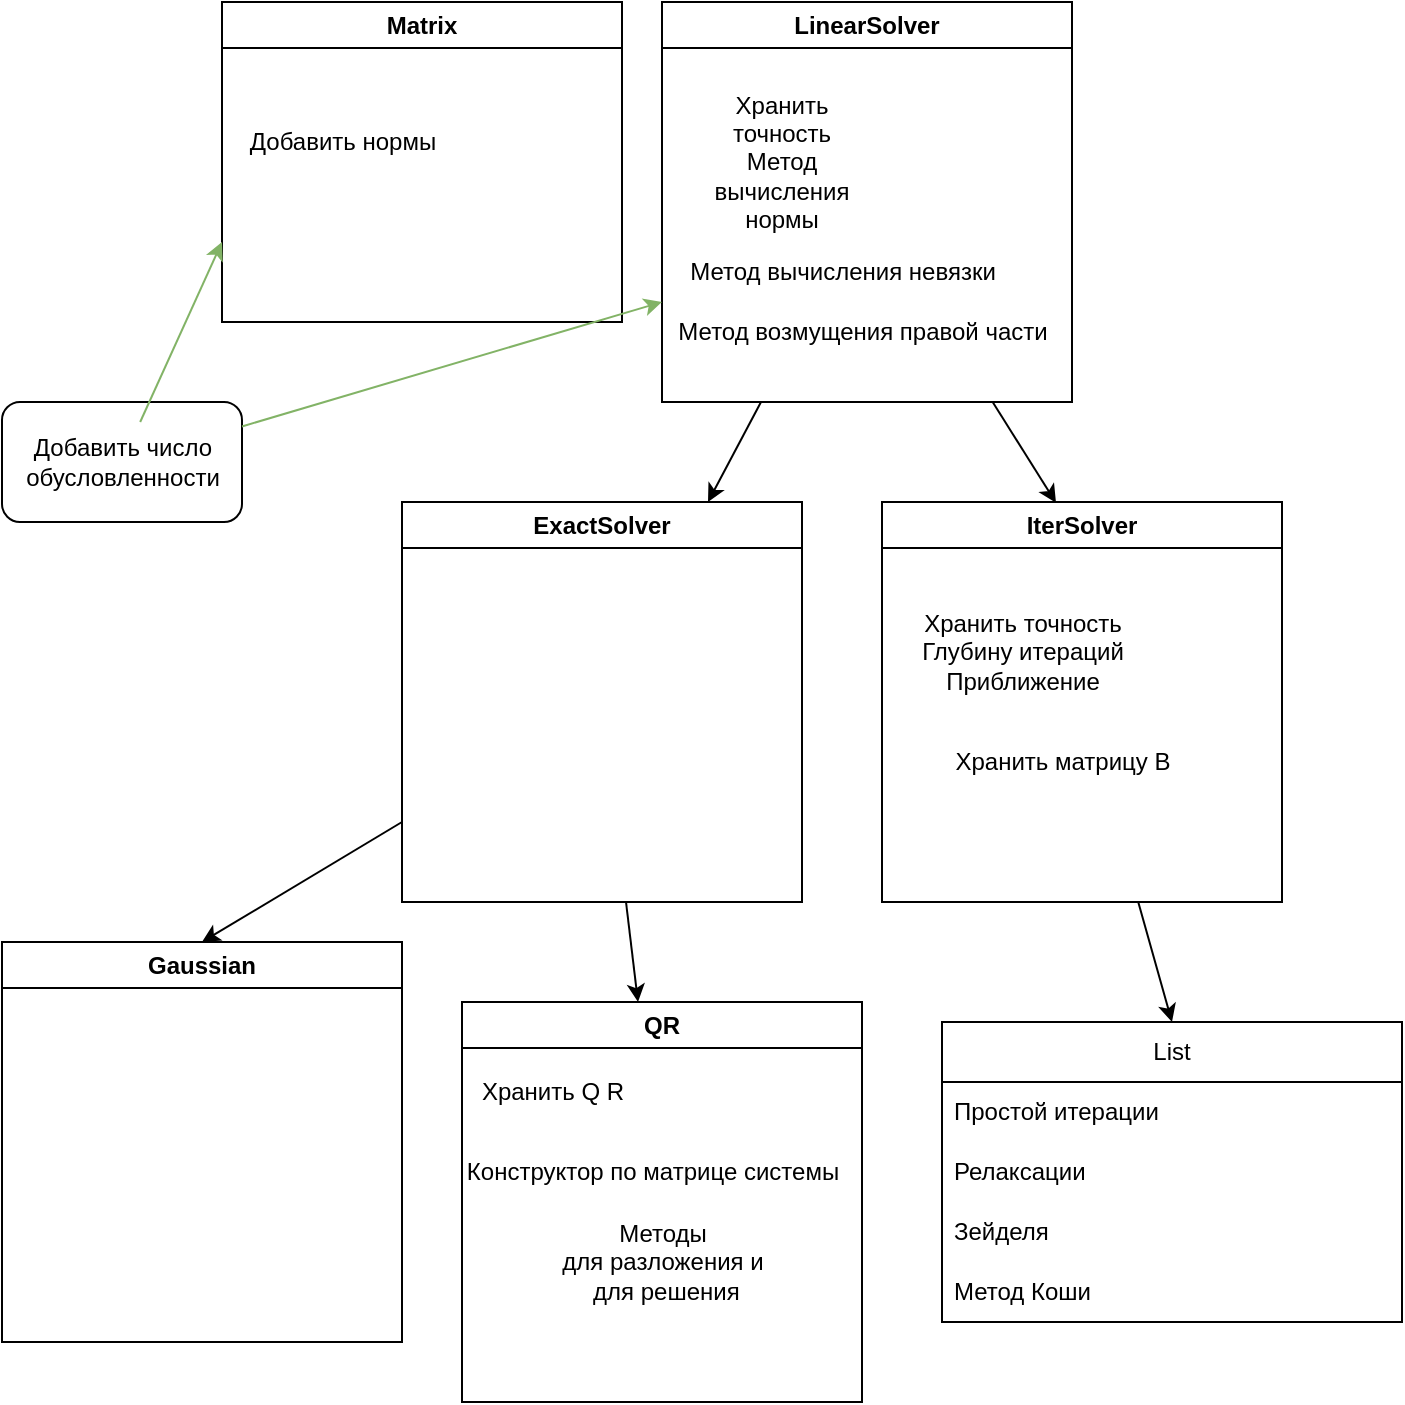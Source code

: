 <mxfile>
    <diagram id="vqAU6cH7uQoncSve0by1" name="Page-1">
        <mxGraphModel dx="861" dy="801" grid="1" gridSize="10" guides="1" tooltips="1" connect="1" arrows="1" fold="1" page="1" pageScale="1" pageWidth="850" pageHeight="1100" math="0" shadow="0">
            <root>
                <mxCell id="0"/>
                <mxCell id="1" parent="0"/>
                <mxCell id="71" value="" style="rounded=1;whiteSpace=wrap;html=1;" vertex="1" parent="1">
                    <mxGeometry x="50" y="250" width="120" height="60" as="geometry"/>
                </mxCell>
                <mxCell id="39" value="Matrix" style="swimlane;whiteSpace=wrap;html=1;" vertex="1" parent="1">
                    <mxGeometry x="160" y="50" width="200" height="160" as="geometry">
                        <mxRectangle x="310" y="70" width="80" height="30" as="alternateBounds"/>
                    </mxGeometry>
                </mxCell>
                <mxCell id="52" style="edgeStyle=none;html=1;" edge="1" parent="1" source="42" target="44">
                    <mxGeometry relative="1" as="geometry"/>
                </mxCell>
                <mxCell id="53" style="edgeStyle=none;html=1;entryX=0.435;entryY=0.002;entryDx=0;entryDy=0;entryPerimeter=0;" edge="1" parent="1" source="42" target="45">
                    <mxGeometry relative="1" as="geometry"/>
                </mxCell>
                <mxCell id="42" value="LinearSolver" style="swimlane;whiteSpace=wrap;html=1;movable=1;resizable=1;rotatable=1;deletable=1;editable=1;connectable=1;" vertex="1" parent="1">
                    <mxGeometry x="380" y="50" width="205" height="200" as="geometry">
                        <mxRectangle x="380" y="50" width="140" height="30" as="alternateBounds"/>
                    </mxGeometry>
                </mxCell>
                <mxCell id="67" value="Хранить точность&lt;br&gt;Метод вычисления нормы" style="text;html=1;strokeColor=none;fillColor=none;align=center;verticalAlign=middle;whiteSpace=wrap;rounded=0;" vertex="1" parent="42">
                    <mxGeometry x="30" y="65" width="60" height="30" as="geometry"/>
                </mxCell>
                <mxCell id="76" value="Метод вычисления невязки" style="text;html=1;align=center;verticalAlign=middle;resizable=0;points=[];autosize=1;strokeColor=none;fillColor=none;" vertex="1" parent="42">
                    <mxGeometry y="120" width="180" height="30" as="geometry"/>
                </mxCell>
                <mxCell id="77" value="Метод возмущения правой части" style="text;html=1;align=center;verticalAlign=middle;resizable=0;points=[];autosize=1;strokeColor=none;fillColor=none;" vertex="1" parent="42">
                    <mxGeometry x="-5" y="150" width="210" height="30" as="geometry"/>
                </mxCell>
                <mxCell id="58" style="edgeStyle=none;html=1;" edge="1" parent="1" source="44" target="50">
                    <mxGeometry relative="1" as="geometry"/>
                </mxCell>
                <mxCell id="59" style="edgeStyle=none;html=1;entryX=0.5;entryY=0;entryDx=0;entryDy=0;" edge="1" parent="1" source="44" target="51">
                    <mxGeometry relative="1" as="geometry"/>
                </mxCell>
                <mxCell id="44" value="ExactSolver" style="swimlane;whiteSpace=wrap;html=1;" vertex="1" parent="1">
                    <mxGeometry x="250" y="300" width="200" height="200" as="geometry">
                        <mxRectangle x="310" y="360" width="140" height="30" as="alternateBounds"/>
                    </mxGeometry>
                </mxCell>
                <mxCell id="54" style="edgeStyle=none;html=1;entryX=0.5;entryY=0;entryDx=0;entryDy=0;" edge="1" parent="1" source="45" target="46">
                    <mxGeometry relative="1" as="geometry"/>
                </mxCell>
                <mxCell id="45" value="IterSolver" style="swimlane;whiteSpace=wrap;html=1;startSize=23;" vertex="1" parent="1">
                    <mxGeometry x="490" y="300" width="200" height="200" as="geometry"/>
                </mxCell>
                <mxCell id="66" value="Хранить точность&lt;br&gt;Глубину итераций&lt;br&gt;Приближение" style="text;html=1;align=center;verticalAlign=middle;resizable=0;points=[];autosize=1;strokeColor=none;fillColor=none;" vertex="1" parent="45">
                    <mxGeometry x="10" y="45" width="120" height="60" as="geometry"/>
                </mxCell>
                <mxCell id="46" value="List" style="swimlane;fontStyle=0;childLayout=stackLayout;horizontal=1;startSize=30;horizontalStack=0;resizeParent=1;resizeParentMax=0;resizeLast=0;collapsible=1;marginBottom=0;whiteSpace=wrap;html=1;" vertex="1" parent="1">
                    <mxGeometry x="520" y="560" width="230" height="150" as="geometry">
                        <mxRectangle x="520" y="560" width="60" height="30" as="alternateBounds"/>
                    </mxGeometry>
                </mxCell>
                <mxCell id="47" value="Простой итерации" style="text;strokeColor=none;fillColor=none;align=left;verticalAlign=middle;spacingLeft=4;spacingRight=4;overflow=hidden;points=[[0,0.5],[1,0.5]];portConstraint=eastwest;rotatable=0;whiteSpace=wrap;html=1;" vertex="1" parent="46">
                    <mxGeometry y="30" width="230" height="30" as="geometry"/>
                </mxCell>
                <mxCell id="48" value="Релаксации" style="text;strokeColor=none;fillColor=none;align=left;verticalAlign=middle;spacingLeft=4;spacingRight=4;overflow=hidden;points=[[0,0.5],[1,0.5]];portConstraint=eastwest;rotatable=0;whiteSpace=wrap;html=1;" vertex="1" parent="46">
                    <mxGeometry y="60" width="230" height="30" as="geometry"/>
                </mxCell>
                <mxCell id="49" value="Зейделя" style="text;strokeColor=none;fillColor=none;align=left;verticalAlign=middle;spacingLeft=4;spacingRight=4;overflow=hidden;points=[[0,0.5],[1,0.5]];portConstraint=eastwest;rotatable=0;whiteSpace=wrap;html=1;" vertex="1" parent="46">
                    <mxGeometry y="90" width="230" height="30" as="geometry"/>
                </mxCell>
                <mxCell id="56" value="Метод Коши&lt;br&gt;" style="text;strokeColor=none;fillColor=none;align=left;verticalAlign=middle;spacingLeft=4;spacingRight=4;overflow=hidden;points=[[0,0.5],[1,0.5]];portConstraint=eastwest;rotatable=0;whiteSpace=wrap;html=1;" vertex="1" parent="46">
                    <mxGeometry y="120" width="230" height="30" as="geometry"/>
                </mxCell>
                <mxCell id="50" value="QR" style="swimlane;whiteSpace=wrap;html=1;" vertex="1" parent="1">
                    <mxGeometry x="280" y="550" width="200" height="200" as="geometry"/>
                </mxCell>
                <mxCell id="62" value="Хранить Q R" style="text;html=1;align=center;verticalAlign=middle;resizable=0;points=[];autosize=1;strokeColor=none;fillColor=none;" vertex="1" parent="50">
                    <mxGeometry y="30" width="90" height="30" as="geometry"/>
                </mxCell>
                <mxCell id="63" value="Конструктор по матрице системы&lt;br&gt;" style="text;html=1;align=center;verticalAlign=middle;resizable=0;points=[];autosize=1;strokeColor=none;fillColor=none;" vertex="1" parent="50">
                    <mxGeometry x="-10" y="70" width="210" height="30" as="geometry"/>
                </mxCell>
                <mxCell id="64" value="Методы &lt;br&gt;для разложения и&lt;br&gt;&amp;nbsp;для решения" style="text;html=1;align=center;verticalAlign=middle;resizable=0;points=[];autosize=1;strokeColor=none;fillColor=none;" vertex="1" parent="50">
                    <mxGeometry x="40" y="100" width="120" height="60" as="geometry"/>
                </mxCell>
                <mxCell id="51" value="Gaussian" style="swimlane;whiteSpace=wrap;html=1;" vertex="1" parent="1">
                    <mxGeometry x="50" y="520" width="200" height="200" as="geometry"/>
                </mxCell>
                <mxCell id="68" value="Хранить матрицу B&lt;br&gt;" style="text;html=1;align=center;verticalAlign=middle;resizable=0;points=[];autosize=1;strokeColor=none;fillColor=none;" vertex="1" parent="1">
                    <mxGeometry x="515" y="415" width="130" height="30" as="geometry"/>
                </mxCell>
                <mxCell id="69" value="Добавить нормы" style="text;html=1;align=center;verticalAlign=middle;resizable=0;points=[];autosize=1;strokeColor=none;fillColor=none;" vertex="1" parent="1">
                    <mxGeometry x="160" y="105" width="120" height="30" as="geometry"/>
                </mxCell>
                <mxCell id="72" style="edgeStyle=none;html=1;entryX=0;entryY=0.75;entryDx=0;entryDy=0;fillColor=#d5e8d4;strokeColor=#82b366;" edge="1" parent="1" source="70" target="39">
                    <mxGeometry relative="1" as="geometry"/>
                </mxCell>
                <mxCell id="73" style="edgeStyle=none;html=1;entryX=0;entryY=0.75;entryDx=0;entryDy=0;fillColor=#d5e8d4;strokeColor=#82b366;" edge="1" parent="1" source="70" target="42">
                    <mxGeometry relative="1" as="geometry"/>
                </mxCell>
                <mxCell id="70" value="Добавить число &lt;br&gt;обусловленности" style="text;html=1;align=center;verticalAlign=middle;resizable=0;points=[];autosize=1;strokeColor=none;fillColor=none;" vertex="1" parent="1">
                    <mxGeometry x="50" y="260" width="120" height="40" as="geometry"/>
                </mxCell>
            </root>
        </mxGraphModel>
    </diagram>
</mxfile>